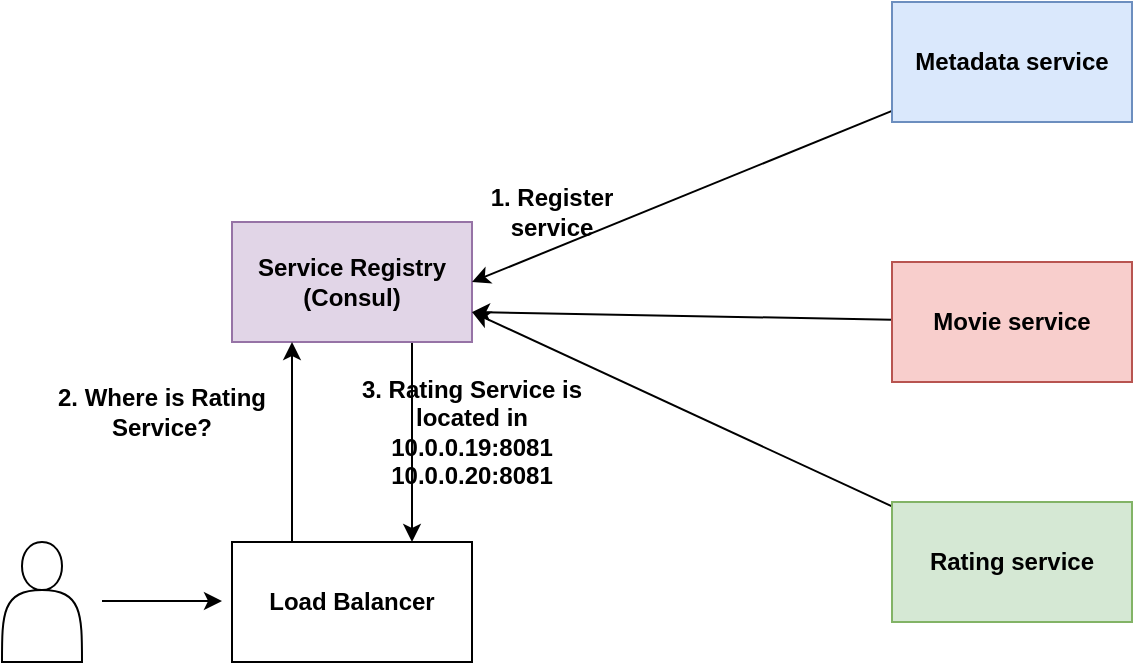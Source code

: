 <mxfile>
    <diagram id="vtKW3Np5Kc-3zJT_H158" name="Page-1">
        <mxGraphModel dx="861" dy="882" grid="1" gridSize="10" guides="1" tooltips="1" connect="1" arrows="1" fold="1" page="1" pageScale="1" pageWidth="827" pageHeight="1169" math="0" shadow="0">
            <root>
                <mxCell id="0"/>
                <mxCell id="1" parent="0"/>
                <mxCell id="16" style="edgeStyle=none;html=1;exitX=0.75;exitY=1;exitDx=0;exitDy=0;entryX=0.75;entryY=0;entryDx=0;entryDy=0;" edge="1" parent="1" source="2" target="6">
                    <mxGeometry relative="1" as="geometry"/>
                </mxCell>
                <mxCell id="2" value="Service Registry&lt;br&gt;(Consul)" style="rounded=0;whiteSpace=wrap;html=1;fillColor=#e1d5e7;strokeColor=#9673a6;sketch=0;fontStyle=1" vertex="1" parent="1">
                    <mxGeometry x="240" y="240" width="120" height="60" as="geometry"/>
                </mxCell>
                <mxCell id="9" style="edgeStyle=none;html=1;entryX=1;entryY=0.5;entryDx=0;entryDy=0;" edge="1" parent="1" source="3" target="2">
                    <mxGeometry relative="1" as="geometry"/>
                </mxCell>
                <mxCell id="3" value="Metadata service" style="rounded=0;whiteSpace=wrap;html=1;fillColor=#dae8fc;strokeColor=#6c8ebf;sketch=0;fontStyle=1;glass=0;" vertex="1" parent="1">
                    <mxGeometry x="570" y="130" width="120" height="60" as="geometry"/>
                </mxCell>
                <mxCell id="10" style="edgeStyle=none;html=1;entryX=1;entryY=0.75;entryDx=0;entryDy=0;" edge="1" parent="1" source="4" target="2">
                    <mxGeometry relative="1" as="geometry"/>
                </mxCell>
                <mxCell id="4" value="Movie service" style="rounded=0;whiteSpace=wrap;html=1;sketch=0;fillColor=#f8cecc;strokeColor=#b85450;fontStyle=1" vertex="1" parent="1">
                    <mxGeometry x="570" y="260" width="120" height="60" as="geometry"/>
                </mxCell>
                <mxCell id="11" style="edgeStyle=none;html=1;entryX=1;entryY=0.75;entryDx=0;entryDy=0;" edge="1" parent="1" source="5" target="2">
                    <mxGeometry relative="1" as="geometry"/>
                </mxCell>
                <mxCell id="5" value="Rating service" style="rounded=0;whiteSpace=wrap;html=1;sketch=0;fillColor=#d5e8d4;strokeColor=#82b366;fontStyle=1" vertex="1" parent="1">
                    <mxGeometry x="570" y="380" width="120" height="60" as="geometry"/>
                </mxCell>
                <mxCell id="14" style="edgeStyle=none;html=1;exitX=0.25;exitY=0;exitDx=0;exitDy=0;entryX=0.25;entryY=1;entryDx=0;entryDy=0;" edge="1" parent="1" source="6" target="2">
                    <mxGeometry relative="1" as="geometry"/>
                </mxCell>
                <mxCell id="6" value="Load Balancer" style="rounded=0;whiteSpace=wrap;html=1;fontStyle=1" vertex="1" parent="1">
                    <mxGeometry x="240" y="400" width="120" height="60" as="geometry"/>
                </mxCell>
                <mxCell id="7" value="" style="shape=actor;whiteSpace=wrap;html=1;" vertex="1" parent="1">
                    <mxGeometry x="125" y="400" width="40" height="60" as="geometry"/>
                </mxCell>
                <mxCell id="12" value="1. Register service" style="text;html=1;strokeColor=none;fillColor=none;align=center;verticalAlign=middle;whiteSpace=wrap;rounded=0;fontStyle=1" vertex="1" parent="1">
                    <mxGeometry x="350" y="220" width="100" height="30" as="geometry"/>
                </mxCell>
                <mxCell id="15" value="2. Where is Rating Service?" style="text;html=1;strokeColor=none;fillColor=none;align=center;verticalAlign=middle;whiteSpace=wrap;rounded=0;fontStyle=1" vertex="1" parent="1">
                    <mxGeometry x="150" y="320" width="110" height="30" as="geometry"/>
                </mxCell>
                <mxCell id="17" value="3. Rating Service is located in 10.0.0.19:8081&lt;br&gt;10.0.0.20:8081" style="text;html=1;strokeColor=none;fillColor=none;align=center;verticalAlign=middle;whiteSpace=wrap;rounded=0;fontStyle=1" vertex="1" parent="1">
                    <mxGeometry x="300" y="330" width="120" height="30" as="geometry"/>
                </mxCell>
                <mxCell id="19" value="" style="endArrow=classic;html=1;" edge="1" parent="1">
                    <mxGeometry width="50" height="50" relative="1" as="geometry">
                        <mxPoint x="175" y="429.5" as="sourcePoint"/>
                        <mxPoint x="235" y="429.5" as="targetPoint"/>
                    </mxGeometry>
                </mxCell>
            </root>
        </mxGraphModel>
    </diagram>
</mxfile>